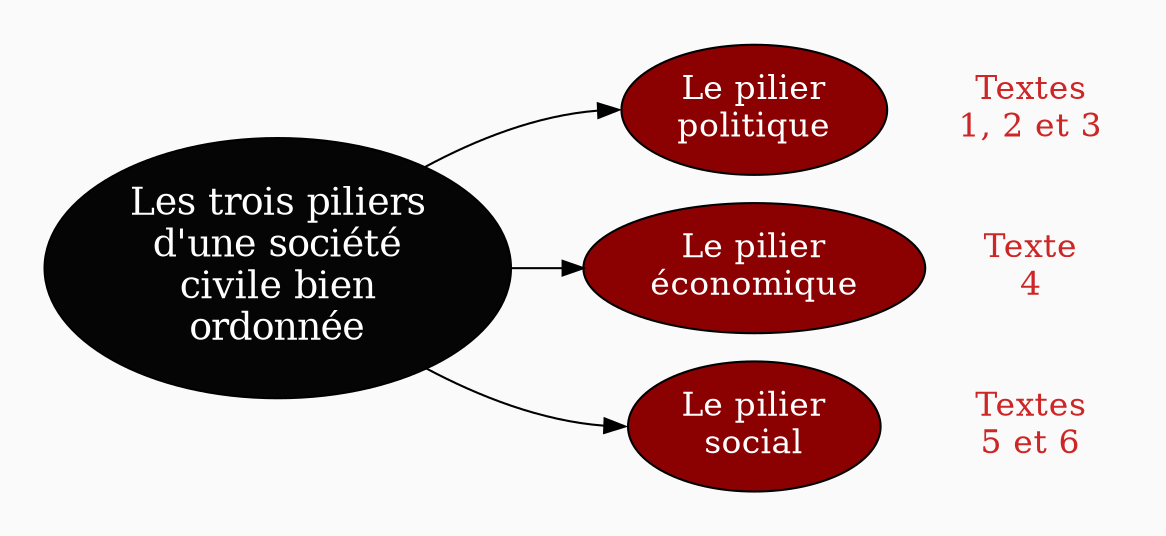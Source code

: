 digraph G {
// Template : diagram
// Usage : 
rankdir=LR
splines=true
//splines=curved
bgcolor=grey98
pad=0.3
style=filled
edge[minlen=4]
node[style=filled, fontcolor=white]
ranksep=0.1
nodesep=0.2

// NIVEAU 1
node[fillcolor=grey2, fontsize=18]
a1[label="Les trois piliers
d'une société
civile bien
ordonnée"]

// NIVEAU 2
node[fillcolor=red4, fontsize=16]
a1->{
b1[label="Le pilier
politique"]    
b2[label="Le pilier
économique"]
b3[label="Le pilier
social"]
}[headport=w]

node[fontcolor=black]
// NIVEAU 3 (sans intermédiaire)
node [shape=box, fillcolor=white, color=grey50]
// c1[label=""]

// INTERMÉDIAIRE AVANT NIVEAU 3
node[fillcolor=grey78, shape=oval]
// [arrowhead=none]
// bc1[label=""]

// NIVEAU 3 (avec intermédiaire)
node[fillcolor=white, shape=box, color=grey50]
// c1[label=""]

// NIVEAU 4
node[style="filled,rounded", fillcolor=white, shape=box, color=grey50]
// d1[label=""]

// ÉTIQUETTES EN ROUGE
node[shape=plaintext, fontcolor=firebrick3, fillcolor=grey98]
// e1[label=< <B>= Titre</B><BR /><BR />Contenu<BR /> >]
// e1[label=""]
// ->e1[minlen=1, style=invis]

e1[label="Textes
1, 2 et 3"]
b1->e1[minlen=1, style=invis]

e2[label="Texte
4"]
b2->e2[minlen=1, style=invis]

e3[label="Textes
5 et 6"]
b3->e3[minlen=1, style=invis]

// REMARQUES EN BLEU
node[color=blue, shape=box, margin=0.07, fontcolor=black, fontsize=12, style="dashed", penwidth=0.6]
edge[color=blue, arrowhead="none", xlabel="", style="dashed", penwidth=0.6]
// r1[label=""]
// {rank=same;->r1}
// {rank=same;r1->[dir=back]}

}